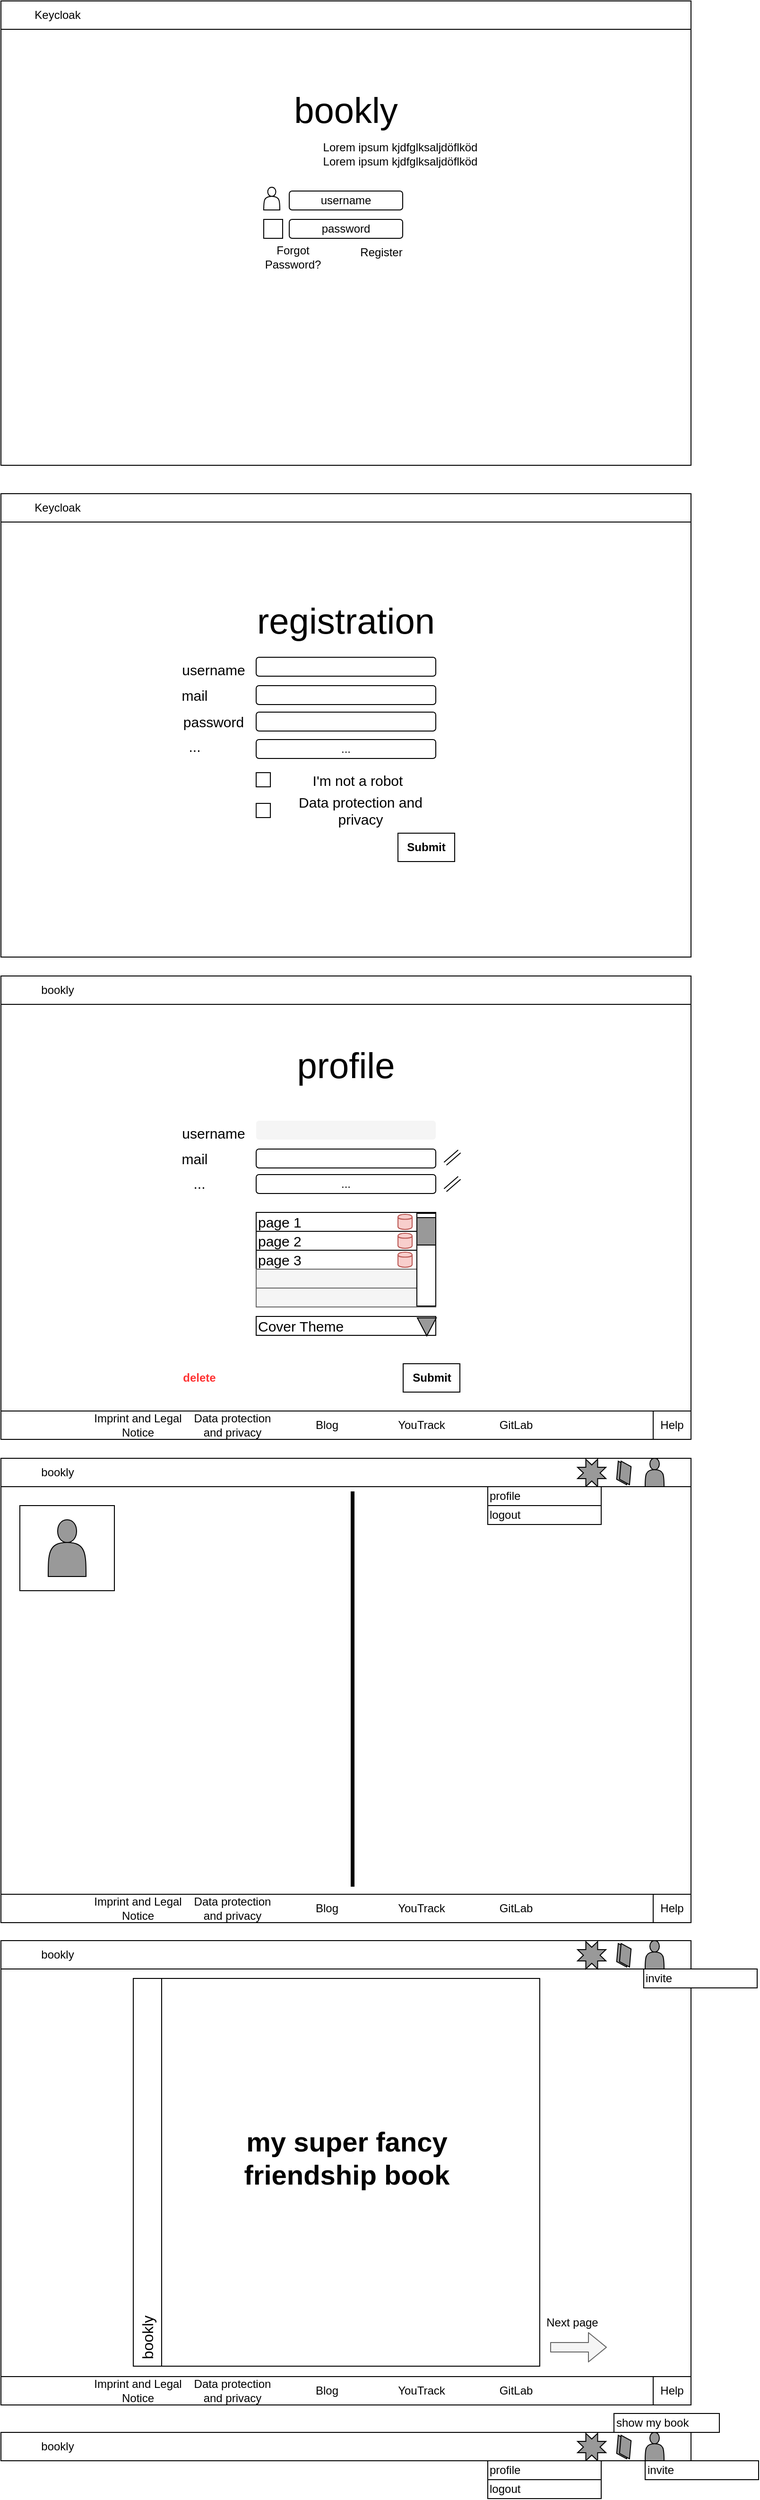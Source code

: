 <mxfile version="13.0.1" type="device"><diagram id="CyiumTYq1WqhmvlIJGal" name="Page-1"><mxGraphModel dx="778" dy="643" grid="1" gridSize="10" guides="1" tooltips="1" connect="1" arrows="1" fold="1" page="1" pageScale="1" pageWidth="827" pageHeight="1169" math="0" shadow="0"><root><mxCell id="0"/><mxCell id="1" parent="0"/><mxCell id="fNYBiVu1OPVGJNvYJy2b-1" value="" style="rounded=0;whiteSpace=wrap;html=1;" parent="1" vertex="1"><mxGeometry x="20" y="20" width="730" height="490" as="geometry"/></mxCell><mxCell id="fNYBiVu1OPVGJNvYJy2b-12" value="username" style="rounded=1;whiteSpace=wrap;html=1;" parent="1" vertex="1"><mxGeometry x="325" y="220" width="120" height="20" as="geometry"/></mxCell><mxCell id="fNYBiVu1OPVGJNvYJy2b-3" value="" style="shape=actor;whiteSpace=wrap;html=1;" parent="1" vertex="1"><mxGeometry x="298" y="216" width="17" height="24" as="geometry"/></mxCell><mxCell id="fNYBiVu1OPVGJNvYJy2b-16" value="password" style="rounded=1;whiteSpace=wrap;html=1;" parent="1" vertex="1"><mxGeometry x="325" y="250" width="120" height="20" as="geometry"/></mxCell><mxCell id="fNYBiVu1OPVGJNvYJy2b-18" value="" style="whiteSpace=wrap;html=1;aspect=fixed;" parent="1" vertex="1"><mxGeometry x="298" y="250" width="20" height="20" as="geometry"/></mxCell><mxCell id="fNYBiVu1OPVGJNvYJy2b-19" value="Register" style="rounded=0;whiteSpace=wrap;html=1;fillColor=#ffffff;strokeColor=none;" parent="1" vertex="1"><mxGeometry x="355" y="280" width="135" height="10" as="geometry"/></mxCell><mxCell id="fNYBiVu1OPVGJNvYJy2b-21" value="bookly" style="rounded=0;whiteSpace=wrap;html=1;fillColor=#ffffff;strokeColor=none;fontSize=38;" parent="1" vertex="1"><mxGeometry x="325" y="120" width="120" height="30" as="geometry"/></mxCell><mxCell id="fNYBiVu1OPVGJNvYJy2b-24" value="" style="rounded=0;whiteSpace=wrap;html=1;" parent="1" vertex="1"><mxGeometry x="20" y="540" width="730" height="490" as="geometry"/></mxCell><mxCell id="fNYBiVu1OPVGJNvYJy2b-25" value="" style="rounded=1;whiteSpace=wrap;html=1;" parent="1" vertex="1"><mxGeometry x="290" y="713" width="190" height="20" as="geometry"/></mxCell><mxCell id="fNYBiVu1OPVGJNvYJy2b-27" value="" style="rounded=1;whiteSpace=wrap;html=1;" parent="1" vertex="1"><mxGeometry x="290" y="743" width="190" height="20" as="geometry"/></mxCell><mxCell id="fNYBiVu1OPVGJNvYJy2b-30" value="registration" style="rounded=0;whiteSpace=wrap;html=1;fillColor=#ffffff;strokeColor=none;fontSize=38;" parent="1" vertex="1"><mxGeometry x="325" y="660" width="120" height="30" as="geometry"/></mxCell><mxCell id="fNYBiVu1OPVGJNvYJy2b-39" value="" style="group" parent="1" vertex="1" connectable="0"><mxGeometry x="20" y="540" width="730" height="30" as="geometry"/></mxCell><mxCell id="fNYBiVu1OPVGJNvYJy2b-40" value="" style="rounded=0;whiteSpace=wrap;html=1;" parent="fNYBiVu1OPVGJNvYJy2b-39" vertex="1"><mxGeometry width="730" height="30" as="geometry"/></mxCell><mxCell id="fNYBiVu1OPVGJNvYJy2b-41" value="Keycloak" style="rounded=0;whiteSpace=wrap;html=1;fillColor=none;strokeColor=none;" parent="fNYBiVu1OPVGJNvYJy2b-39" vertex="1"><mxGeometry width="120" height="30" as="geometry"/></mxCell><mxCell id="fNYBiVu1OPVGJNvYJy2b-42" value="&lt;font style=&quot;font-size: 12px&quot;&gt;Lorem ipsum kjdfglksaljdöflköd&lt;br&gt;&lt;/font&gt;" style="rounded=0;whiteSpace=wrap;html=1;fillColor=none;fontSize=38;strokeColor=none;" parent="1" vertex="1"><mxGeometry x="350" y="150" width="185" height="30" as="geometry"/></mxCell><mxCell id="fNYBiVu1OPVGJNvYJy2b-43" value="&lt;font style=&quot;font-size: 12px&quot;&gt;Lorem ipsum kjdfglksaljdöflköd&lt;br&gt;&lt;/font&gt;" style="rounded=0;whiteSpace=wrap;html=1;fillColor=none;fontSize=38;strokeColor=none;" parent="1" vertex="1"><mxGeometry x="350" y="165" width="185" height="30" as="geometry"/></mxCell><mxCell id="fNYBiVu1OPVGJNvYJy2b-44" value="" style="group" parent="1" vertex="1" connectable="0"><mxGeometry x="20" y="19" width="730" height="30" as="geometry"/></mxCell><mxCell id="fNYBiVu1OPVGJNvYJy2b-45" value="" style="rounded=0;whiteSpace=wrap;html=1;" parent="fNYBiVu1OPVGJNvYJy2b-44" vertex="1"><mxGeometry width="730" height="30" as="geometry"/></mxCell><mxCell id="fNYBiVu1OPVGJNvYJy2b-46" value="Keycloak" style="rounded=0;whiteSpace=wrap;html=1;fillColor=none;strokeColor=none;" parent="fNYBiVu1OPVGJNvYJy2b-44" vertex="1"><mxGeometry width="120" height="30" as="geometry"/></mxCell><mxCell id="fNYBiVu1OPVGJNvYJy2b-49" value="username" style="rounded=0;whiteSpace=wrap;html=1;fillColor=#ffffff;fontSize=15;strokeColor=none;verticalAlign=middle;labelBorderColor=none;" parent="1" vertex="1"><mxGeometry x="215" y="713" width="60" height="26" as="geometry"/></mxCell><mxCell id="fNYBiVu1OPVGJNvYJy2b-50" value="mail" style="rounded=0;whiteSpace=wrap;html=1;fillColor=#ffffff;fontSize=15;strokeColor=none;" parent="1" vertex="1"><mxGeometry x="210" y="740" width="30" height="26" as="geometry"/></mxCell><mxCell id="fNYBiVu1OPVGJNvYJy2b-51" value="" style="rounded=1;whiteSpace=wrap;html=1;" parent="1" vertex="1"><mxGeometry x="290" y="771" width="190" height="20" as="geometry"/></mxCell><mxCell id="fNYBiVu1OPVGJNvYJy2b-52" value="password" style="rounded=0;whiteSpace=wrap;html=1;fillColor=#ffffff;fontSize=15;strokeColor=none;" parent="1" vertex="1"><mxGeometry x="230" y="768" width="30" height="26" as="geometry"/></mxCell><mxCell id="fNYBiVu1OPVGJNvYJy2b-53" value="" style="whiteSpace=wrap;html=1;aspect=fixed;fillColor=#ffffff;fontSize=15;" parent="1" vertex="1"><mxGeometry x="290" y="835" width="15" height="15" as="geometry"/></mxCell><mxCell id="fNYBiVu1OPVGJNvYJy2b-54" value="I'm not a robot" style="rounded=0;whiteSpace=wrap;html=1;fillColor=#ffffff;fontSize=15;strokeColor=none;" parent="1" vertex="1"><mxGeometry x="315" y="830" width="165" height="26" as="geometry"/></mxCell><mxCell id="fNYBiVu1OPVGJNvYJy2b-55" value="" style="whiteSpace=wrap;html=1;aspect=fixed;fillColor=#ffffff;fontSize=15;" parent="1" vertex="1"><mxGeometry x="290" y="867.5" width="15" height="15" as="geometry"/></mxCell><mxCell id="fNYBiVu1OPVGJNvYJy2b-56" value="Data protection and privacy" style="rounded=0;whiteSpace=wrap;html=1;fillColor=#ffffff;fontSize=15;strokeColor=none;" parent="1" vertex="1"><mxGeometry x="318" y="862" width="165" height="26" as="geometry"/></mxCell><mxCell id="fNYBiVu1OPVGJNvYJy2b-61" value="Submit" style="rounded=0;whiteSpace=wrap;html=1;fontStyle=1" parent="1" vertex="1"><mxGeometry x="440" y="899" width="60" height="30" as="geometry"/></mxCell><mxCell id="fNYBiVu1OPVGJNvYJy2b-63" value="" style="rounded=0;whiteSpace=wrap;html=1;" parent="1" vertex="1"><mxGeometry x="20" y="1050" width="730" height="490" as="geometry"/></mxCell><mxCell id="fNYBiVu1OPVGJNvYJy2b-64" value="" style="rounded=1;whiteSpace=wrap;html=1;" parent="1" vertex="1"><mxGeometry x="290" y="1233" width="190" height="20" as="geometry"/></mxCell><mxCell id="fNYBiVu1OPVGJNvYJy2b-65" value="" style="rounded=1;whiteSpace=wrap;html=1;fillColor=#f5f5f5;strokeColor=none;fontColor=#333333;" parent="1" vertex="1"><mxGeometry x="290" y="1203" width="190" height="20" as="geometry"/></mxCell><mxCell id="fNYBiVu1OPVGJNvYJy2b-66" value="profile" style="rounded=0;whiteSpace=wrap;html=1;fillColor=#ffffff;strokeColor=none;fontSize=38;" parent="1" vertex="1"><mxGeometry x="325" y="1130" width="120" height="30" as="geometry"/></mxCell><mxCell id="fNYBiVu1OPVGJNvYJy2b-75" value="" style="group" parent="1" vertex="1" connectable="0"><mxGeometry x="20" y="1050" width="730" height="30" as="geometry"/></mxCell><mxCell id="fNYBiVu1OPVGJNvYJy2b-76" value="" style="rounded=0;whiteSpace=wrap;html=1;" parent="fNYBiVu1OPVGJNvYJy2b-75" vertex="1"><mxGeometry width="730" height="30" as="geometry"/></mxCell><mxCell id="fNYBiVu1OPVGJNvYJy2b-77" value="bookly" style="rounded=0;whiteSpace=wrap;html=1;fillColor=none;strokeColor=none;" parent="fNYBiVu1OPVGJNvYJy2b-75" vertex="1"><mxGeometry width="120" height="30" as="geometry"/></mxCell><mxCell id="fNYBiVu1OPVGJNvYJy2b-78" value="username" style="rounded=0;whiteSpace=wrap;html=1;fillColor=#ffffff;fontSize=15;strokeColor=none;verticalAlign=middle;labelBorderColor=none;" parent="1" vertex="1"><mxGeometry x="215" y="1203" width="60" height="26" as="geometry"/></mxCell><mxCell id="fNYBiVu1OPVGJNvYJy2b-79" value="mail" style="rounded=0;whiteSpace=wrap;html=1;fillColor=#ffffff;fontSize=15;strokeColor=none;" parent="1" vertex="1"><mxGeometry x="210" y="1230" width="30" height="26" as="geometry"/></mxCell><mxCell id="fNYBiVu1OPVGJNvYJy2b-86" value="delete" style="rounded=0;whiteSpace=wrap;html=1;fontStyle=1;fontColor=#FF3333;strokeColor=none;fillColor=none;" parent="1" vertex="1"><mxGeometry x="200" y="1460" width="60" height="30" as="geometry"/></mxCell><mxCell id="fNYBiVu1OPVGJNvYJy2b-88" value="" style="shape=link;html=1;fontSize=15;" parent="1" edge="1"><mxGeometry width="50" height="50" relative="1" as="geometry"><mxPoint x="490" y="1248.5" as="sourcePoint"/><mxPoint x="505" y="1235.5" as="targetPoint"/></mxGeometry></mxCell><mxCell id="fNYBiVu1OPVGJNvYJy2b-94" value="Submit" style="rounded=0;whiteSpace=wrap;html=1;fontStyle=1" parent="1" vertex="1"><mxGeometry x="445.5" y="1460" width="60" height="30" as="geometry"/></mxCell><mxCell id="fNYBiVu1OPVGJNvYJy2b-95" value="" style="rounded=0;whiteSpace=wrap;html=1;fillColor=none;fontSize=15;fontColor=#FF3333;" parent="1" vertex="1"><mxGeometry x="290" y="1300" width="190" height="100" as="geometry"/></mxCell><mxCell id="fNYBiVu1OPVGJNvYJy2b-96" value="page 1" style="rounded=0;whiteSpace=wrap;html=1;fillColor=none;fontSize=15;fontColor=#000000;align=left;" parent="1" vertex="1"><mxGeometry x="290" y="1300" width="190" height="20" as="geometry"/></mxCell><mxCell id="fNYBiVu1OPVGJNvYJy2b-97" value="page 2" style="rounded=0;whiteSpace=wrap;html=1;fillColor=none;fontSize=15;fontColor=#000000;align=left;" parent="1" vertex="1"><mxGeometry x="290" y="1320" width="190" height="20" as="geometry"/></mxCell><mxCell id="fNYBiVu1OPVGJNvYJy2b-98" value="page 3" style="rounded=0;whiteSpace=wrap;html=1;fillColor=none;fontSize=15;fontColor=#000000;align=left;" parent="1" vertex="1"><mxGeometry x="290" y="1340" width="190" height="20" as="geometry"/></mxCell><mxCell id="fNYBiVu1OPVGJNvYJy2b-99" value="" style="rounded=0;whiteSpace=wrap;html=1;fillColor=#f5f5f5;fontSize=15;fontColor=#333333;strokeColor=#666666;" parent="1" vertex="1"><mxGeometry x="290" y="1360" width="190" height="20" as="geometry"/></mxCell><mxCell id="fNYBiVu1OPVGJNvYJy2b-102" value="" style="rounded=0;whiteSpace=wrap;html=1;fillColor=#f5f5f5;fontSize=15;fontColor=#333333;strokeColor=#666666;" parent="1" vertex="1"><mxGeometry x="290" y="1380" width="190" height="20" as="geometry"/></mxCell><mxCell id="fNYBiVu1OPVGJNvYJy2b-100" value="" style="rounded=0;whiteSpace=wrap;html=1;fillColor=#ffffff;fontSize=15;fontColor=#FF3333;rotation=90;" parent="1" vertex="1"><mxGeometry x="421" y="1340" width="98" height="20" as="geometry"/></mxCell><mxCell id="fNYBiVu1OPVGJNvYJy2b-101" value="" style="rounded=0;whiteSpace=wrap;html=1;fillColor=#999999;fontSize=15;fontColor=#FF3333;rotation=90;" parent="1" vertex="1"><mxGeometry x="455.5" y="1310" width="29" height="20" as="geometry"/></mxCell><mxCell id="fNYBiVu1OPVGJNvYJy2b-103" value="Cover Theme" style="rounded=0;whiteSpace=wrap;html=1;fontSize=15;align=left;" parent="1" vertex="1"><mxGeometry x="290" y="1410" width="190" height="20" as="geometry"/></mxCell><mxCell id="fNYBiVu1OPVGJNvYJy2b-104" value="" style="triangle;whiteSpace=wrap;html=1;fillColor=#999999;fontSize=15;fontColor=#000000;align=left;rotation=90;" parent="1" vertex="1"><mxGeometry x="461" y="1411" width="19" height="20" as="geometry"/></mxCell><mxCell id="fNYBiVu1OPVGJNvYJy2b-161" value="" style="rounded=0;whiteSpace=wrap;html=1;" parent="1" vertex="1"><mxGeometry x="20" y="1561" width="730" height="490" as="geometry"/></mxCell><mxCell id="fNYBiVu1OPVGJNvYJy2b-172" value="" style="group" parent="1" vertex="1" connectable="0"><mxGeometry x="20" y="1560" width="730" height="60" as="geometry"/></mxCell><mxCell id="fNYBiVu1OPVGJNvYJy2b-173" value="" style="rounded=0;whiteSpace=wrap;html=1;" parent="fNYBiVu1OPVGJNvYJy2b-172" vertex="1"><mxGeometry width="730" height="30" as="geometry"/></mxCell><mxCell id="fNYBiVu1OPVGJNvYJy2b-174" value="bookly" style="rounded=0;whiteSpace=wrap;html=1;fillColor=none;strokeColor=none;" parent="fNYBiVu1OPVGJNvYJy2b-172" vertex="1"><mxGeometry width="120" height="30" as="geometry"/></mxCell><mxCell id="fNYBiVu1OPVGJNvYJy2b-176" value="" style="verticalLabelPosition=bottom;verticalAlign=top;html=1;shape=mxgraph.basic.8_point_star;fillColor=#999999;fontSize=12;fontColor=#000000;align=left;" parent="fNYBiVu1OPVGJNvYJy2b-172" vertex="1"><mxGeometry x="610" y="1" width="30" height="29" as="geometry"/></mxCell><mxCell id="fNYBiVu1OPVGJNvYJy2b-178" value="" style="shape=parallelogram;perimeter=parallelogramPerimeter;whiteSpace=wrap;html=1;fillColor=#999999;fontSize=12;fontColor=#000000;align=left;rotation=-85;" parent="fNYBiVu1OPVGJNvYJy2b-172" vertex="1"><mxGeometry x="645.5" y="10" width="24" height="11" as="geometry"/></mxCell><mxCell id="fNYBiVu1OPVGJNvYJy2b-182" value="" style="shape=parallelogram;perimeter=parallelogramPerimeter;whiteSpace=wrap;html=1;fillColor=#999999;fontSize=12;fontColor=#000000;align=left;rotation=-85;" parent="fNYBiVu1OPVGJNvYJy2b-172" vertex="1"><mxGeometry x="648.5" y="10" width="24" height="11" as="geometry"/></mxCell><mxCell id="fNYBiVu1OPVGJNvYJy2b-184" value="" style="shape=actor;whiteSpace=wrap;html=1;fillColor=#999999;fontSize=12;fontColor=#000000;align=left;" parent="fNYBiVu1OPVGJNvYJy2b-172" vertex="1"><mxGeometry x="681.5" width="20" height="30" as="geometry"/></mxCell><mxCell id="fNYBiVu1OPVGJNvYJy2b-185" value="" style="verticalLabelPosition=bottom;verticalAlign=top;html=1;shape=mxgraph.basic.rect;fillColor=#ffffff;fillColor2=none;strokeColor=#000000;strokeWidth=1;size=20;indent=5;fontSize=12;fontColor=#000000;align=left;" parent="1" vertex="1"><mxGeometry x="535" y="1590" width="120" height="40" as="geometry"/></mxCell><mxCell id="fNYBiVu1OPVGJNvYJy2b-188" value="profile" style="rounded=0;whiteSpace=wrap;html=1;fontSize=12;align=left;" parent="1" vertex="1"><mxGeometry x="535" y="1590" width="120" height="20" as="geometry"/></mxCell><mxCell id="fNYBiVu1OPVGJNvYJy2b-189" value="logout" style="rounded=0;whiteSpace=wrap;html=1;fontSize=12;align=left;" parent="1" vertex="1"><mxGeometry x="535" y="1610" width="120" height="20" as="geometry"/></mxCell><mxCell id="fNYBiVu1OPVGJNvYJy2b-195" value="" style="line;strokeWidth=4;html=1;perimeter=backbonePerimeter;points=[];outlineConnect=0;fillColor=#999999;fontSize=12;fontColor=#000000;align=left;rotation=90;" parent="1" vertex="1"><mxGeometry x="183" y="1799" width="418" height="10" as="geometry"/></mxCell><mxCell id="fNYBiVu1OPVGJNvYJy2b-196" value="" style="rounded=0;whiteSpace=wrap;html=1;fontSize=12;align=left;" parent="1" vertex="1"><mxGeometry x="40" y="1610" width="100" height="90" as="geometry"/></mxCell><mxCell id="fNYBiVu1OPVGJNvYJy2b-197" value="" style="shape=actor;whiteSpace=wrap;html=1;fillColor=#999999;fontSize=12;fontColor=#000000;align=left;" parent="1" vertex="1"><mxGeometry x="70" y="1625" width="40" height="60" as="geometry"/></mxCell><mxCell id="o-MsTQPgjWtZvkiAnAtb-1" value="" style="shape=cylinder;whiteSpace=wrap;html=1;boundedLbl=1;backgroundOutline=1;fillColor=#f8cecc;strokeColor=#b85450;" parent="1" vertex="1"><mxGeometry x="440" y="1302" width="15" height="16" as="geometry"/></mxCell><mxCell id="o-MsTQPgjWtZvkiAnAtb-2" value="" style="shape=cylinder;whiteSpace=wrap;html=1;boundedLbl=1;backgroundOutline=1;fillColor=#f8cecc;strokeColor=#b85450;" parent="1" vertex="1"><mxGeometry x="440" y="1322" width="15" height="16" as="geometry"/></mxCell><mxCell id="o-MsTQPgjWtZvkiAnAtb-3" value="" style="shape=cylinder;whiteSpace=wrap;html=1;boundedLbl=1;backgroundOutline=1;fillColor=#f8cecc;strokeColor=#b85450;" parent="1" vertex="1"><mxGeometry x="440" y="1342" width="15" height="16" as="geometry"/></mxCell><mxCell id="o-MsTQPgjWtZvkiAnAtb-4" value="" style="rounded=0;whiteSpace=wrap;html=1;" parent="1" vertex="1"><mxGeometry x="20" y="2071" width="730" height="490" as="geometry"/></mxCell><mxCell id="o-MsTQPgjWtZvkiAnAtb-5" value="" style="group" parent="1" vertex="1" connectable="0"><mxGeometry x="20" y="2531" width="730" height="30" as="geometry"/></mxCell><mxCell id="o-MsTQPgjWtZvkiAnAtb-6" value="" style="rounded=0;whiteSpace=wrap;html=1;" parent="o-MsTQPgjWtZvkiAnAtb-5" vertex="1"><mxGeometry width="730" height="30" as="geometry"/></mxCell><mxCell id="o-MsTQPgjWtZvkiAnAtb-7" value="Imprint and Legal Notice" style="rounded=0;whiteSpace=wrap;html=1;fillColor=none;strokeColor=none;" parent="o-MsTQPgjWtZvkiAnAtb-5" vertex="1"><mxGeometry x="95" width="100" height="30" as="geometry"/></mxCell><mxCell id="o-MsTQPgjWtZvkiAnAtb-8" value="Data protection and privacy" style="rounded=0;whiteSpace=wrap;html=1;fillColor=none;strokeColor=none;" parent="o-MsTQPgjWtZvkiAnAtb-5" vertex="1"><mxGeometry x="195" width="100" height="30" as="geometry"/></mxCell><mxCell id="o-MsTQPgjWtZvkiAnAtb-9" value="GitLab" style="rounded=0;whiteSpace=wrap;html=1;fillColor=none;strokeColor=none;" parent="o-MsTQPgjWtZvkiAnAtb-5" vertex="1"><mxGeometry x="495" width="100" height="30" as="geometry"/></mxCell><mxCell id="o-MsTQPgjWtZvkiAnAtb-10" value="Help" style="rounded=0;whiteSpace=wrap;html=1;" parent="o-MsTQPgjWtZvkiAnAtb-5" vertex="1"><mxGeometry x="690" width="40" height="30" as="geometry"/></mxCell><mxCell id="o-MsTQPgjWtZvkiAnAtb-11" value="YouTrack" style="rounded=0;whiteSpace=wrap;html=1;fillColor=none;strokeColor=none;" parent="o-MsTQPgjWtZvkiAnAtb-5" vertex="1"><mxGeometry x="395" width="100" height="30" as="geometry"/></mxCell><mxCell id="o-MsTQPgjWtZvkiAnAtb-12" value="Blog" style="rounded=0;whiteSpace=wrap;html=1;fillColor=none;strokeColor=none;" parent="o-MsTQPgjWtZvkiAnAtb-5" vertex="1"><mxGeometry x="295" width="100" height="30" as="geometry"/></mxCell><mxCell id="o-MsTQPgjWtZvkiAnAtb-13" value="" style="group" parent="1" vertex="1" connectable="0"><mxGeometry x="20" y="2070" width="730" height="60" as="geometry"/></mxCell><mxCell id="o-MsTQPgjWtZvkiAnAtb-14" value="" style="rounded=0;whiteSpace=wrap;html=1;" parent="o-MsTQPgjWtZvkiAnAtb-13" vertex="1"><mxGeometry width="730" height="30" as="geometry"/></mxCell><mxCell id="o-MsTQPgjWtZvkiAnAtb-15" value="bookly" style="rounded=0;whiteSpace=wrap;html=1;fillColor=none;strokeColor=none;" parent="o-MsTQPgjWtZvkiAnAtb-13" vertex="1"><mxGeometry width="120" height="30" as="geometry"/></mxCell><mxCell id="o-MsTQPgjWtZvkiAnAtb-16" value="" style="verticalLabelPosition=bottom;verticalAlign=top;html=1;shape=mxgraph.basic.8_point_star;fillColor=#999999;fontSize=12;fontColor=#000000;align=left;" parent="o-MsTQPgjWtZvkiAnAtb-13" vertex="1"><mxGeometry x="610" y="1" width="30" height="29" as="geometry"/></mxCell><mxCell id="o-MsTQPgjWtZvkiAnAtb-17" value="" style="shape=parallelogram;perimeter=parallelogramPerimeter;whiteSpace=wrap;html=1;fillColor=#999999;fontSize=12;fontColor=#000000;align=left;rotation=-85;" parent="o-MsTQPgjWtZvkiAnAtb-13" vertex="1"><mxGeometry x="645.5" y="10" width="24" height="11" as="geometry"/></mxCell><mxCell id="o-MsTQPgjWtZvkiAnAtb-18" value="" style="shape=parallelogram;perimeter=parallelogramPerimeter;whiteSpace=wrap;html=1;fillColor=#999999;fontSize=12;fontColor=#000000;align=left;rotation=-85;" parent="o-MsTQPgjWtZvkiAnAtb-13" vertex="1"><mxGeometry x="648.5" y="10" width="24" height="11" as="geometry"/></mxCell><mxCell id="o-MsTQPgjWtZvkiAnAtb-19" value="" style="shape=actor;whiteSpace=wrap;html=1;fillColor=#999999;fontSize=12;fontColor=#000000;align=left;" parent="o-MsTQPgjWtZvkiAnAtb-13" vertex="1"><mxGeometry x="681.5" width="20" height="30" as="geometry"/></mxCell><mxCell id="o-MsTQPgjWtZvkiAnAtb-26" value="" style="rounded=0;whiteSpace=wrap;html=1;" parent="1" vertex="1"><mxGeometry x="160" y="2110" width="430" height="410" as="geometry"/></mxCell><mxCell id="o-MsTQPgjWtZvkiAnAtb-28" value="my super fancy friendship book" style="text;html=1;strokeColor=none;fillColor=none;align=center;verticalAlign=middle;whiteSpace=wrap;rounded=0;fontStyle=1;fontSize=29;" parent="1" vertex="1"><mxGeometry x="250.5" y="2285" width="270" height="30" as="geometry"/></mxCell><mxCell id="o-MsTQPgjWtZvkiAnAtb-29" value="" style="shape=flexArrow;endArrow=classic;html=1;fontSize=16;fillColor=#f5f5f5;strokeColor=#666666;" parent="1" edge="1"><mxGeometry width="50" height="50" relative="1" as="geometry"><mxPoint x="601" y="2500" as="sourcePoint"/><mxPoint x="661" y="2500" as="targetPoint"/></mxGeometry></mxCell><mxCell id="o-MsTQPgjWtZvkiAnAtb-31" value="" style="rounded=0;whiteSpace=wrap;html=1;fontSize=16;" parent="1" vertex="1"><mxGeometry x="160" y="2110" width="30" height="410" as="geometry"/></mxCell><mxCell id="o-MsTQPgjWtZvkiAnAtb-33" value="bookly" style="text;html=1;strokeColor=none;fillColor=none;align=center;verticalAlign=middle;whiteSpace=wrap;rounded=0;fontSize=16;rotation=-90;" parent="1" vertex="1"><mxGeometry x="117.5" y="2480" width="115" height="20" as="geometry"/></mxCell><mxCell id="o-MsTQPgjWtZvkiAnAtb-34" value="Next page" style="text;html=1;strokeColor=none;fillColor=none;align=center;verticalAlign=top;whiteSpace=wrap;rounded=0;fontSize=12;fontColor=#000000;" parent="1" vertex="1"><mxGeometry x="580" y="2460" width="89" height="20" as="geometry"/></mxCell><mxCell id="o-MsTQPgjWtZvkiAnAtb-38" value="" style="group" parent="1" vertex="1" connectable="0"><mxGeometry x="20" y="2021" width="730" height="30" as="geometry"/></mxCell><mxCell id="o-MsTQPgjWtZvkiAnAtb-39" value="" style="rounded=0;whiteSpace=wrap;html=1;" parent="o-MsTQPgjWtZvkiAnAtb-38" vertex="1"><mxGeometry width="730" height="30" as="geometry"/></mxCell><mxCell id="o-MsTQPgjWtZvkiAnAtb-40" value="Imprint and Legal Notice" style="rounded=0;whiteSpace=wrap;html=1;fillColor=none;strokeColor=none;" parent="o-MsTQPgjWtZvkiAnAtb-38" vertex="1"><mxGeometry x="95" width="100" height="30" as="geometry"/></mxCell><mxCell id="o-MsTQPgjWtZvkiAnAtb-41" value="Data protection and privacy" style="rounded=0;whiteSpace=wrap;html=1;fillColor=none;strokeColor=none;" parent="o-MsTQPgjWtZvkiAnAtb-38" vertex="1"><mxGeometry x="195" width="100" height="30" as="geometry"/></mxCell><mxCell id="o-MsTQPgjWtZvkiAnAtb-42" value="GitLab" style="rounded=0;whiteSpace=wrap;html=1;fillColor=none;strokeColor=none;" parent="o-MsTQPgjWtZvkiAnAtb-38" vertex="1"><mxGeometry x="495" width="100" height="30" as="geometry"/></mxCell><mxCell id="o-MsTQPgjWtZvkiAnAtb-43" value="Help" style="rounded=0;whiteSpace=wrap;html=1;" parent="o-MsTQPgjWtZvkiAnAtb-38" vertex="1"><mxGeometry x="690" width="40" height="30" as="geometry"/></mxCell><mxCell id="o-MsTQPgjWtZvkiAnAtb-44" value="YouTrack" style="rounded=0;whiteSpace=wrap;html=1;fillColor=none;strokeColor=none;" parent="o-MsTQPgjWtZvkiAnAtb-38" vertex="1"><mxGeometry x="395" width="100" height="30" as="geometry"/></mxCell><mxCell id="o-MsTQPgjWtZvkiAnAtb-45" value="Blog" style="rounded=0;whiteSpace=wrap;html=1;fillColor=none;strokeColor=none;" parent="o-MsTQPgjWtZvkiAnAtb-38" vertex="1"><mxGeometry x="295" width="100" height="30" as="geometry"/></mxCell><mxCell id="o-MsTQPgjWtZvkiAnAtb-54" value="" style="group" parent="1" vertex="1" connectable="0"><mxGeometry x="20" y="1510" width="730" height="30" as="geometry"/></mxCell><mxCell id="o-MsTQPgjWtZvkiAnAtb-55" value="" style="rounded=0;whiteSpace=wrap;html=1;" parent="o-MsTQPgjWtZvkiAnAtb-54" vertex="1"><mxGeometry width="730" height="30" as="geometry"/></mxCell><mxCell id="o-MsTQPgjWtZvkiAnAtb-56" value="Imprint and Legal Notice" style="rounded=0;whiteSpace=wrap;html=1;fillColor=none;strokeColor=none;" parent="o-MsTQPgjWtZvkiAnAtb-54" vertex="1"><mxGeometry x="95" width="100" height="30" as="geometry"/></mxCell><mxCell id="o-MsTQPgjWtZvkiAnAtb-57" value="Data protection and privacy" style="rounded=0;whiteSpace=wrap;html=1;fillColor=none;strokeColor=none;" parent="o-MsTQPgjWtZvkiAnAtb-54" vertex="1"><mxGeometry x="195" width="100" height="30" as="geometry"/></mxCell><mxCell id="o-MsTQPgjWtZvkiAnAtb-58" value="GitLab" style="rounded=0;whiteSpace=wrap;html=1;fillColor=none;strokeColor=none;" parent="o-MsTQPgjWtZvkiAnAtb-54" vertex="1"><mxGeometry x="495" width="100" height="30" as="geometry"/></mxCell><mxCell id="o-MsTQPgjWtZvkiAnAtb-59" value="Help" style="rounded=0;whiteSpace=wrap;html=1;" parent="o-MsTQPgjWtZvkiAnAtb-54" vertex="1"><mxGeometry x="690" width="40" height="30" as="geometry"/></mxCell><mxCell id="o-MsTQPgjWtZvkiAnAtb-60" value="YouTrack" style="rounded=0;whiteSpace=wrap;html=1;fillColor=none;strokeColor=none;" parent="o-MsTQPgjWtZvkiAnAtb-54" vertex="1"><mxGeometry x="395" width="100" height="30" as="geometry"/></mxCell><mxCell id="o-MsTQPgjWtZvkiAnAtb-61" value="Blog" style="rounded=0;whiteSpace=wrap;html=1;fillColor=none;strokeColor=none;" parent="o-MsTQPgjWtZvkiAnAtb-54" vertex="1"><mxGeometry x="295" width="100" height="30" as="geometry"/></mxCell><mxCell id="U5ZLHAAkf8wwhrT8HhmG-1" value="..." style="rounded=1;whiteSpace=wrap;html=1;" vertex="1" parent="1"><mxGeometry x="290" y="800" width="190" height="20" as="geometry"/></mxCell><mxCell id="U5ZLHAAkf8wwhrT8HhmG-2" value="..." style="rounded=0;whiteSpace=wrap;html=1;fillColor=#ffffff;fontSize=15;strokeColor=none;" vertex="1" parent="1"><mxGeometry x="210" y="794" width="30" height="26" as="geometry"/></mxCell><mxCell id="U5ZLHAAkf8wwhrT8HhmG-3" value="..." style="rounded=1;whiteSpace=wrap;html=1;" vertex="1" parent="1"><mxGeometry x="290" y="1260" width="190" height="20" as="geometry"/></mxCell><mxCell id="U5ZLHAAkf8wwhrT8HhmG-4" value="" style="shape=link;html=1;fontSize=15;" edge="1" parent="1"><mxGeometry width="50" height="50" relative="1" as="geometry"><mxPoint x="490" y="1276.5" as="sourcePoint"/><mxPoint x="505" y="1263.5" as="targetPoint"/></mxGeometry></mxCell><mxCell id="U5ZLHAAkf8wwhrT8HhmG-5" value="..." style="rounded=0;whiteSpace=wrap;html=1;fillColor=#ffffff;fontSize=15;strokeColor=none;verticalAlign=middle;labelBorderColor=none;" vertex="1" parent="1"><mxGeometry x="200" y="1256" width="60" height="26" as="geometry"/></mxCell><mxCell id="U5ZLHAAkf8wwhrT8HhmG-6" value="Forgot Password?" style="rounded=0;whiteSpace=wrap;html=1;fillColor=#ffffff;strokeColor=none;" vertex="1" parent="1"><mxGeometry x="298" y="280" width="62" height="20" as="geometry"/></mxCell><mxCell id="fNYBiVu1OPVGJNvYJy2b-191" value="invite" style="rounded=0;whiteSpace=wrap;html=1;fontSize=12;align=left;" parent="1" vertex="1"><mxGeometry x="700" y="2100" width="120" height="20" as="geometry"/></mxCell><mxCell id="G2sMKSlNd9cD2z4JqgKv-1" value="" style="rounded=0;whiteSpace=wrap;html=1;" vertex="1" parent="1"><mxGeometry x="20" y="2590" width="730" height="30" as="geometry"/></mxCell><mxCell id="G2sMKSlNd9cD2z4JqgKv-2" value="bookly" style="rounded=0;whiteSpace=wrap;html=1;fillColor=none;strokeColor=none;" vertex="1" parent="1"><mxGeometry x="20" y="2590" width="120" height="30" as="geometry"/></mxCell><mxCell id="G2sMKSlNd9cD2z4JqgKv-3" value="" style="verticalLabelPosition=bottom;verticalAlign=top;html=1;shape=mxgraph.basic.8_point_star;fillColor=#999999;fontSize=12;fontColor=#000000;align=left;" vertex="1" parent="1"><mxGeometry x="630" y="2591" width="30" height="29" as="geometry"/></mxCell><mxCell id="G2sMKSlNd9cD2z4JqgKv-4" value="" style="shape=parallelogram;perimeter=parallelogramPerimeter;whiteSpace=wrap;html=1;fillColor=#999999;fontSize=12;fontColor=#000000;align=left;rotation=-85;" vertex="1" parent="1"><mxGeometry x="665.5" y="2600" width="24" height="11" as="geometry"/></mxCell><mxCell id="G2sMKSlNd9cD2z4JqgKv-5" value="" style="shape=parallelogram;perimeter=parallelogramPerimeter;whiteSpace=wrap;html=1;fillColor=#999999;fontSize=12;fontColor=#000000;align=left;rotation=-85;" vertex="1" parent="1"><mxGeometry x="668.5" y="2600" width="24" height="11" as="geometry"/></mxCell><mxCell id="G2sMKSlNd9cD2z4JqgKv-6" value="" style="shape=actor;whiteSpace=wrap;html=1;fillColor=#999999;fontSize=12;fontColor=#000000;align=left;" vertex="1" parent="1"><mxGeometry x="701.5" y="2590" width="20" height="30" as="geometry"/></mxCell><mxCell id="G2sMKSlNd9cD2z4JqgKv-7" value="profile" style="rounded=0;whiteSpace=wrap;html=1;fontSize=12;align=left;" vertex="1" parent="1"><mxGeometry x="535" y="2620" width="120" height="20" as="geometry"/></mxCell><mxCell id="G2sMKSlNd9cD2z4JqgKv-8" value="logout" style="rounded=0;whiteSpace=wrap;html=1;fontSize=12;align=left;" vertex="1" parent="1"><mxGeometry x="535" y="2640" width="120" height="20" as="geometry"/></mxCell><mxCell id="G2sMKSlNd9cD2z4JqgKv-9" value="invite" style="rounded=0;whiteSpace=wrap;html=1;fontSize=12;align=left;" vertex="1" parent="1"><mxGeometry x="701.5" y="2620" width="120" height="20" as="geometry"/></mxCell><mxCell id="G2sMKSlNd9cD2z4JqgKv-10" value="show my book" style="rounded=0;whiteSpace=wrap;html=1;fontSize=12;align=left;" vertex="1" parent="1"><mxGeometry x="668.5" y="2570" width="111.5" height="20" as="geometry"/></mxCell></root></mxGraphModel></diagram></mxfile>